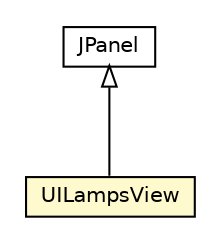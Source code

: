 #!/usr/local/bin/dot
#
# Class diagram 
# Generated by UMLGraph version R5_6-24-gf6e263 (http://www.umlgraph.org/)
#

digraph G {
	edge [fontname="Helvetica",fontsize=10,labelfontname="Helvetica",labelfontsize=10];
	node [fontname="Helvetica",fontsize=10,shape=plaintext];
	nodesep=0.25;
	ranksep=0.5;
	// org.universAAL.samples.lighting.server.unit_impl.UILampsView
	c8185084 [label=<<table title="org.universAAL.samples.lighting.server.unit_impl.UILampsView" border="0" cellborder="1" cellspacing="0" cellpadding="2" port="p" bgcolor="lemonChiffon" href="./UILampsView.html">
		<tr><td><table border="0" cellspacing="0" cellpadding="1">
<tr><td align="center" balign="center"> UILampsView </td></tr>
		</table></td></tr>
		</table>>, URL="./UILampsView.html", fontname="Helvetica", fontcolor="black", fontsize=10.0];
	//org.universAAL.samples.lighting.server.unit_impl.UILampsView extends javax.swing.JPanel
	c8185517:p -> c8185084:p [dir=back,arrowtail=empty];
	// javax.swing.JPanel
	c8185517 [label=<<table title="javax.swing.JPanel" border="0" cellborder="1" cellspacing="0" cellpadding="2" port="p" href="http://java.sun.com/j2se/1.4.2/docs/api/javax/swing/JPanel.html">
		<tr><td><table border="0" cellspacing="0" cellpadding="1">
<tr><td align="center" balign="center"> JPanel </td></tr>
		</table></td></tr>
		</table>>, URL="http://java.sun.com/j2se/1.4.2/docs/api/javax/swing/JPanel.html", fontname="Helvetica", fontcolor="black", fontsize=10.0];
}

